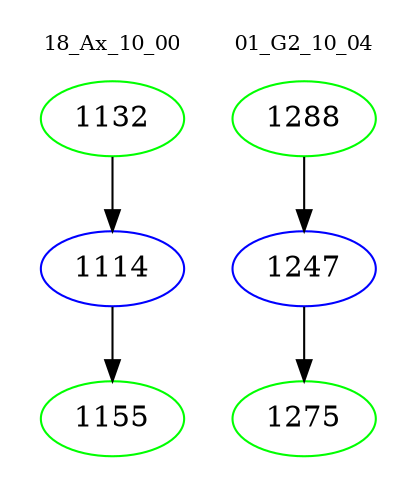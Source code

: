 digraph{
subgraph cluster_0 {
color = white
label = "18_Ax_10_00";
fontsize=10;
T0_1132 [label="1132", color="green"]
T0_1132 -> T0_1114 [color="black"]
T0_1114 [label="1114", color="blue"]
T0_1114 -> T0_1155 [color="black"]
T0_1155 [label="1155", color="green"]
}
subgraph cluster_1 {
color = white
label = "01_G2_10_04";
fontsize=10;
T1_1288 [label="1288", color="green"]
T1_1288 -> T1_1247 [color="black"]
T1_1247 [label="1247", color="blue"]
T1_1247 -> T1_1275 [color="black"]
T1_1275 [label="1275", color="green"]
}
}
